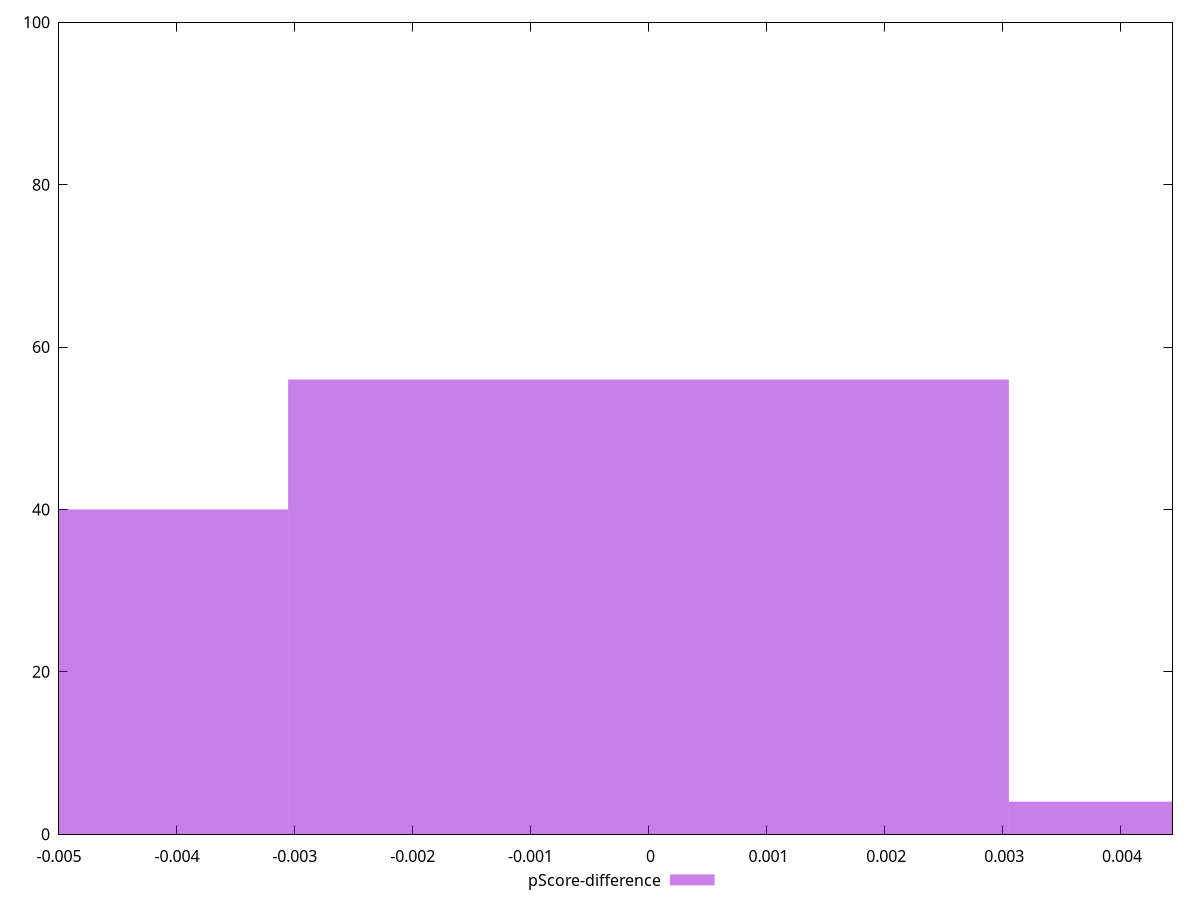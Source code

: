reset

$pScoreDifference <<EOF
0 56
-0.00611341585436564 40
0.00611341585436564 4
EOF

set key outside below
set boxwidth 0.00611341585436564
set xrange [-0.0050000000000000044:0.004444444444444473]
set yrange [0:100]
set trange [0:100]
set style fill transparent solid 0.5 noborder
set terminal svg size 640, 490 enhanced background rgb 'white'
set output "report_00015_2021-02-09T16-11-33.973Z/unused-css-rules/samples/pages+cached+noadtech/pScore-difference/histogram.svg"

plot $pScoreDifference title "pScore-difference" with boxes

reset

